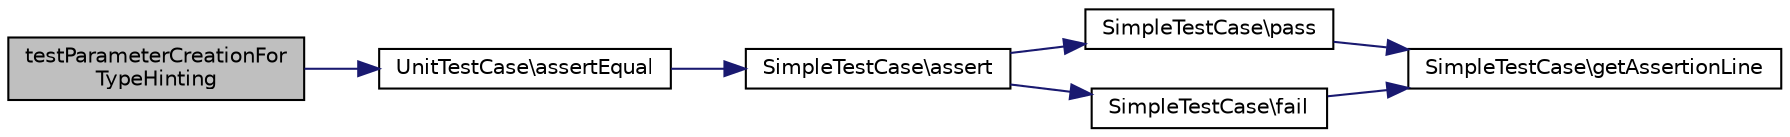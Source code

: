 digraph "testParameterCreationForTypeHinting"
{
  edge [fontname="Helvetica",fontsize="10",labelfontname="Helvetica",labelfontsize="10"];
  node [fontname="Helvetica",fontsize="10",shape=record];
  rankdir="LR";
  Node1 [label="testParameterCreationFor\lTypeHinting",height=0.2,width=0.4,color="black", fillcolor="grey75", style="filled" fontcolor="black"];
  Node1 -> Node2 [color="midnightblue",fontsize="10",style="solid",fontname="Helvetica"];
  Node2 [label="UnitTestCase\\assertEqual",height=0.2,width=0.4,color="black", fillcolor="white", style="filled",URL="$class_unit_test_case.html#a4dfd80fc987c7176bc85e680aeb98161"];
  Node2 -> Node3 [color="midnightblue",fontsize="10",style="solid",fontname="Helvetica"];
  Node3 [label="SimpleTestCase\\assert",height=0.2,width=0.4,color="black", fillcolor="white", style="filled",URL="$class_simple_test_case.html#a9be3866087958c52771a4eb0921a80f8"];
  Node3 -> Node4 [color="midnightblue",fontsize="10",style="solid",fontname="Helvetica"];
  Node4 [label="SimpleTestCase\\pass",height=0.2,width=0.4,color="black", fillcolor="white", style="filled",URL="$class_simple_test_case.html#a413ec6a28c017c7f5c08af552930a023"];
  Node4 -> Node5 [color="midnightblue",fontsize="10",style="solid",fontname="Helvetica"];
  Node5 [label="SimpleTestCase\\getAssertionLine",height=0.2,width=0.4,color="black", fillcolor="white", style="filled",URL="$class_simple_test_case.html#a4389a897171547fc4545f56a75bf0c9f"];
  Node3 -> Node6 [color="midnightblue",fontsize="10",style="solid",fontname="Helvetica"];
  Node6 [label="SimpleTestCase\\fail",height=0.2,width=0.4,color="black", fillcolor="white", style="filled",URL="$class_simple_test_case.html#a74070e976d1372da2111be1c059c6ce3"];
  Node6 -> Node5 [color="midnightblue",fontsize="10",style="solid",fontname="Helvetica"];
}
